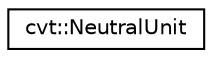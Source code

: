 digraph "Graphical Class Hierarchy"
{
 // LATEX_PDF_SIZE
  edge [fontname="Helvetica",fontsize="10",labelfontname="Helvetica",labelfontsize="10"];
  node [fontname="Helvetica",fontsize="10",shape=record];
  rankdir="LR";
  Node0 [label="cvt::NeutralUnit",height=0.2,width=0.4,color="black", fillcolor="white", style="filled",URL="$d0/d05/structcvt_1_1NeutralUnit.html",tooltip=" "];
}
